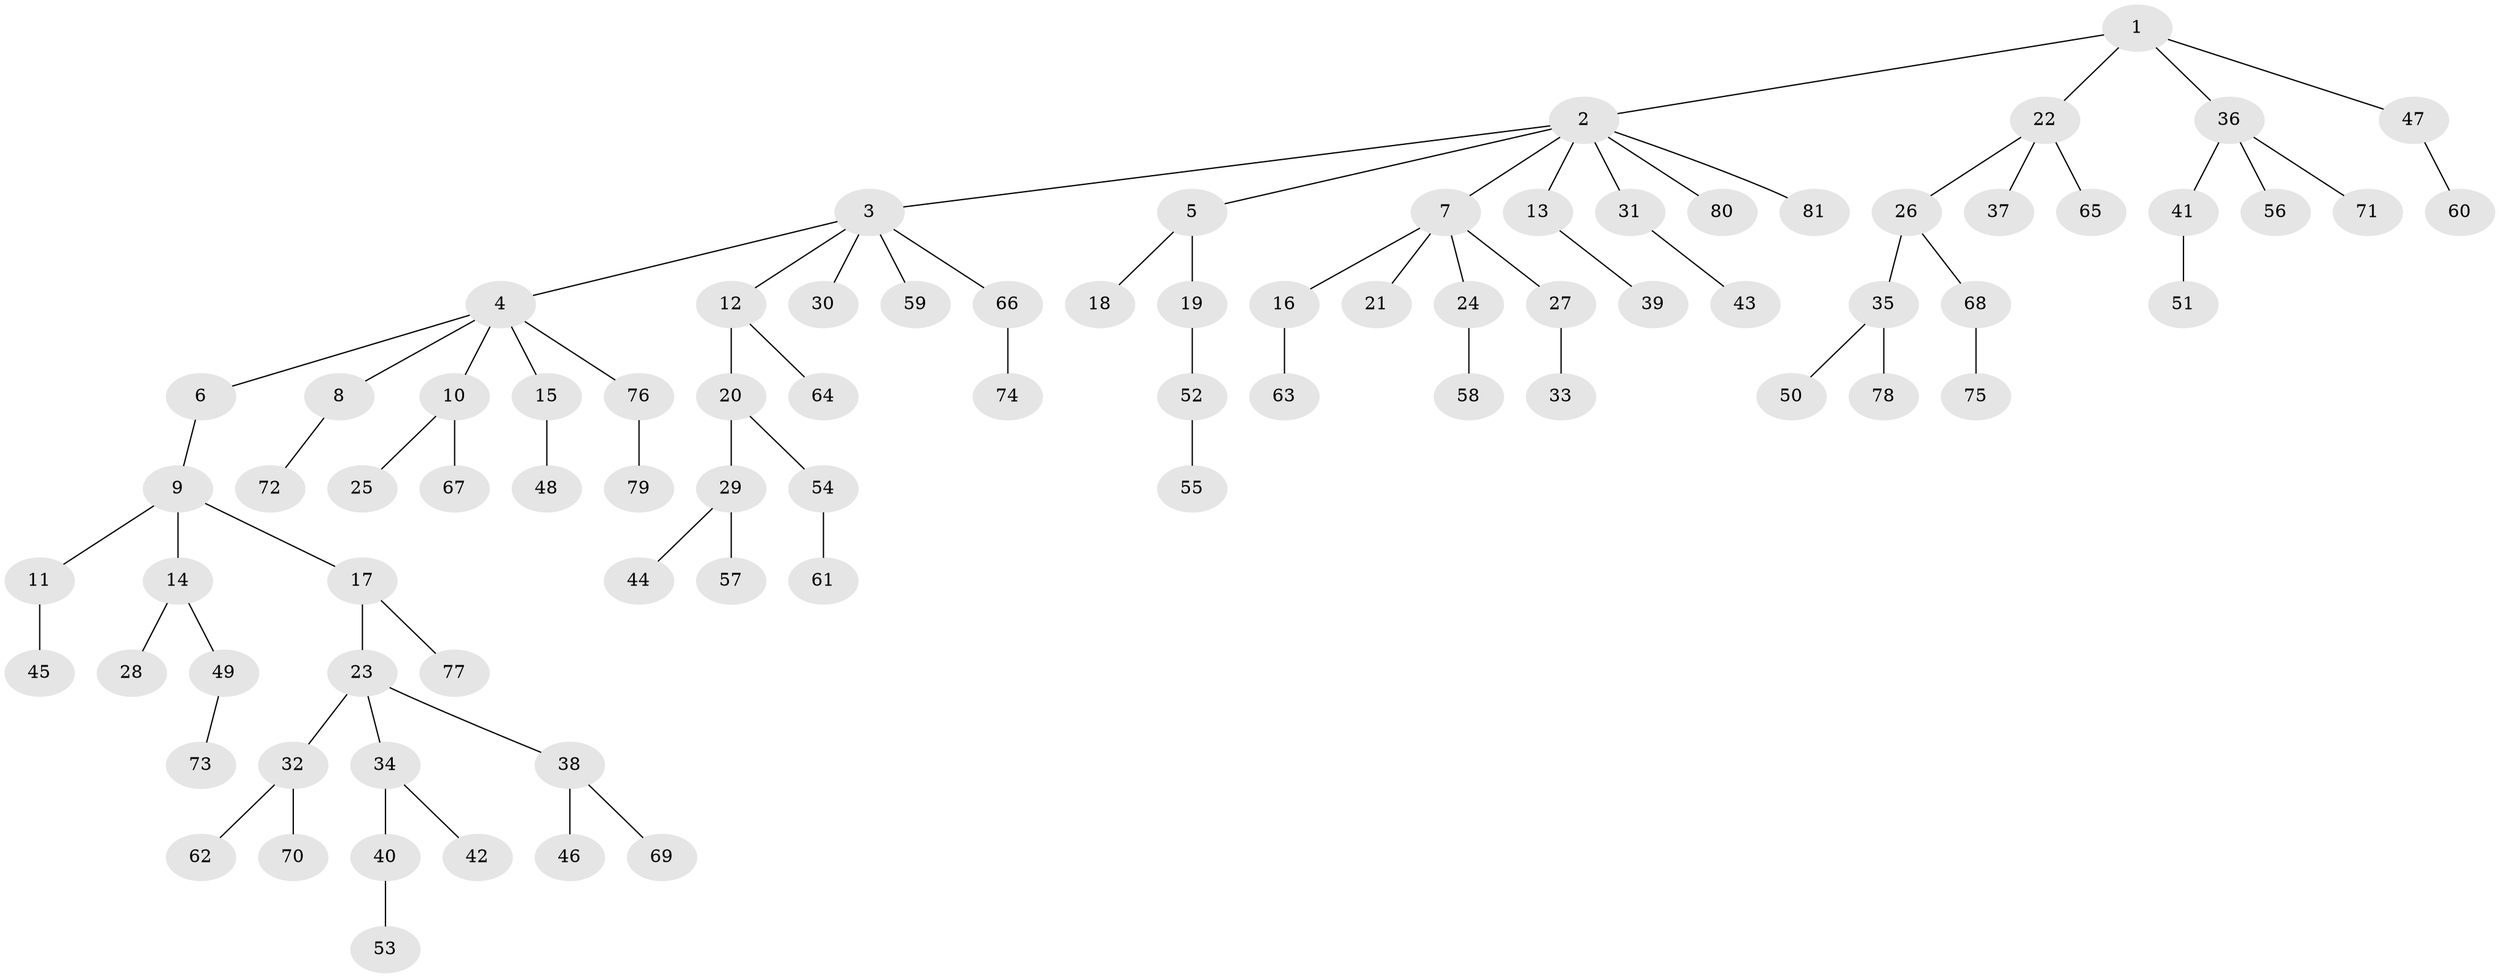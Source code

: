 // Generated by graph-tools (version 1.1) at 2025/02/03/09/25 03:02:19]
// undirected, 81 vertices, 80 edges
graph export_dot {
graph [start="1"]
  node [color=gray90,style=filled];
  1;
  2;
  3;
  4;
  5;
  6;
  7;
  8;
  9;
  10;
  11;
  12;
  13;
  14;
  15;
  16;
  17;
  18;
  19;
  20;
  21;
  22;
  23;
  24;
  25;
  26;
  27;
  28;
  29;
  30;
  31;
  32;
  33;
  34;
  35;
  36;
  37;
  38;
  39;
  40;
  41;
  42;
  43;
  44;
  45;
  46;
  47;
  48;
  49;
  50;
  51;
  52;
  53;
  54;
  55;
  56;
  57;
  58;
  59;
  60;
  61;
  62;
  63;
  64;
  65;
  66;
  67;
  68;
  69;
  70;
  71;
  72;
  73;
  74;
  75;
  76;
  77;
  78;
  79;
  80;
  81;
  1 -- 2;
  1 -- 22;
  1 -- 36;
  1 -- 47;
  2 -- 3;
  2 -- 5;
  2 -- 7;
  2 -- 13;
  2 -- 31;
  2 -- 80;
  2 -- 81;
  3 -- 4;
  3 -- 12;
  3 -- 30;
  3 -- 59;
  3 -- 66;
  4 -- 6;
  4 -- 8;
  4 -- 10;
  4 -- 15;
  4 -- 76;
  5 -- 18;
  5 -- 19;
  6 -- 9;
  7 -- 16;
  7 -- 21;
  7 -- 24;
  7 -- 27;
  8 -- 72;
  9 -- 11;
  9 -- 14;
  9 -- 17;
  10 -- 25;
  10 -- 67;
  11 -- 45;
  12 -- 20;
  12 -- 64;
  13 -- 39;
  14 -- 28;
  14 -- 49;
  15 -- 48;
  16 -- 63;
  17 -- 23;
  17 -- 77;
  19 -- 52;
  20 -- 29;
  20 -- 54;
  22 -- 26;
  22 -- 37;
  22 -- 65;
  23 -- 32;
  23 -- 34;
  23 -- 38;
  24 -- 58;
  26 -- 35;
  26 -- 68;
  27 -- 33;
  29 -- 44;
  29 -- 57;
  31 -- 43;
  32 -- 62;
  32 -- 70;
  34 -- 40;
  34 -- 42;
  35 -- 50;
  35 -- 78;
  36 -- 41;
  36 -- 56;
  36 -- 71;
  38 -- 46;
  38 -- 69;
  40 -- 53;
  41 -- 51;
  47 -- 60;
  49 -- 73;
  52 -- 55;
  54 -- 61;
  66 -- 74;
  68 -- 75;
  76 -- 79;
}
